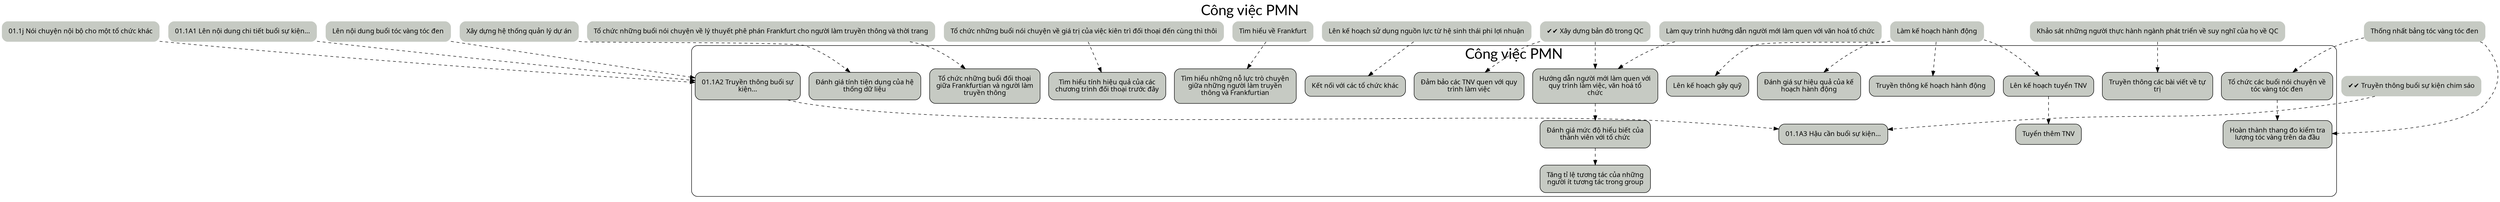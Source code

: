 digraph "masterGraph"{

overlap=false
style=rounded
// ranksep="0.4";
label="Công việc PMN";
//sep=10
fontsize = 30
labelloc="t";
fontname="Lato";
//NODES
//====================


node [ shape=plaintext style="filled, rounded" fontname="SVN-Avo" margin=0.2 fillcolor="#c6cac3" ] //Reset style

//All masterGraph nodes

node [ shape=plaintext style="filled, rounded" fontname="SVN-Avo" margin=0.2 fillcolor="#c6cac3" ]

node [ shape=plaintext style="filled, rounded" fontname="SVN-Avo" margin=0.2 fillcolor="#c6cac3" ] //Reset style

//All Công việc thành phần nodes

node [ shape=polygon ]

node [ shape=plaintext style="filled, rounded" fontname="SVN-Avo" margin=0.2 fillcolor="#c6cac3" ] //Reset style

//All next nodes
subgraph cluster_next{


node [ shape=polygon ]
"01.1A3 Hậu cần buổi sự kiện..." [ label = "01.1A3 Hậu cần buổi sự kiện..." ] 
"01.1A2 Truyền thông buổi sự kiện..." [ label = "01.1A2 Truyền thông buổi sự\nkiện..." ] 
"01.1A2 Truyền thông buổi sự kiện..." [ label = "01.1A2 Truyền thông buổi sự\nkiện..." ] 
"Tổ chức các buổi nói chuyện về tóc vàng tóc đen" [ label = "Tổ chức các buổi nói chuyện về\ntóc vàng tóc đen" ] 
"Hoàn thành thang đo kiểm tra lượng tóc vàng trên da đầu" [ label = "Hoàn thành thang đo kiểm tra\nlượng tóc vàng trên da đầu" ] 
"Đánh giá tính tiện dụng của hệ thống dữ liệu" [ label = "Đánh giá tính tiện dụng của hệ\nthống dữ liệu" ] 
"01.1A3 Hậu cần buổi sự kiện..." [ label = "01.1A3 Hậu cần buổi sự kiện..." ] 
"Tổ chức những buổi đối thoại giữa Frankfurtian và người làm truyền thông" [ label = "Tổ chức những buổi đối thoại\ngiữa Frankfurtian và người làm\ntruyền thông" ] 
"01.1A2 Truyền thông buổi sự kiện..." [ label = "01.1A2 Truyền thông buổi sự\nkiện..." ] 
"Tìm hiểu tính hiệu quả của các chương trình đối thoại trước đây" [ label = "Tìm hiểu tính hiệu quả của các\nchương trình đối thoại trước đây" ] 
"Hoàn thành thang đo kiểm tra lượng tóc vàng trên da đầu" [ label = "Hoàn thành thang đo kiểm tra\nlượng tóc vàng trên da đầu" ] 
"Tìm hiểu những nỗ lực trò chuyện giữa những người làm truyền thông và Frankfurtian" [ label = "Tìm hiểu những nỗ lực trò chuyện\ngiữa những người làm truyền\nthông và Frankfurtian" ] 
"Đảm bảo các TNV quen với quy trình làm việc" [ label = "Đảm bảo các TNV quen với quy\ntrình làm việc" ] 
"Hướng dẫn người mới làm quen với quy trình làm việc, văn hoá tổ chức" [ label = "Hướng dẫn người mới làm quen với\nquy trình làm việc, văn hoá tổ\nchức" ] 
"Kết nối với các tổ chức khác" [ label = "Kết nối với các tổ chức khác" ] 
"Truyền thông kế hoạch hành động " [ label = "Truyền thông kế hoạch hành động " ] 
"Đánh giá sự hiệu quả của kế hoạch hành động" [ label = "Đánh giá sự hiệu quả của kế\nhoạch hành động" ] 
"Lên kế hoạch gây quỹ" [ label = "Lên kế hoạch gây quỹ" ] 
"Lên kế hoạch tuyển TNV" [ label = "Lên kế hoạch tuyển TNV" ] 
"Tuyển thêm TNV" [ label = "Tuyển thêm TNV" ] 
"Hướng dẫn người mới làm quen với quy trình làm việc, văn hoá tổ chức" [ label = "Hướng dẫn người mới làm quen với\nquy trình làm việc, văn hoá tổ\nchức" ] 
"Đánh giá mức độ hiểu biết của thành viên với tổ chức" [ label = "Đánh giá mức độ hiểu biết của\nthành viên với tổ chức" ] 
"Tăng tỉ lệ tương tác của những người ít tương tác trong group" [ label = "Tăng tỉ lệ tương tác của những\nngười ít tương tác trong group" ] 
"Truyền thông các bài viết về tự trị" [ label = "Truyền thông các bài viết về tự\ntrị" ] 
}


//EDGES
//====================

edge [ penwidth=1 ] //Reset style

//All masterGraph edges

edge [ penwidth=1 ]

edge [ penwidth=1 ] //Reset style

//All Công việc thành phần edges

edge [ penwidth=1 style=solid ]

edge [ penwidth=1 ] //Reset style

//All next edges

edge [ penwidth=1 style=dashed ]
"01.1A2 Truyền thông buổi sự kiện..." -> "01.1A3 Hậu cần buổi sự kiện..."
"01.1j Nói chuyện nội bộ cho một tổ chức khác" -> "01.1A2 Truyền thông buổi sự kiện..."
"01.1A1 Lên nội dung chi tiết buổi sự kiện..." -> "01.1A2 Truyền thông buổi sự kiện..."
"Thống nhất bảng tóc vàng tóc đen" -> "Tổ chức các buổi nói chuyện về tóc vàng tóc đen"
"Thống nhất bảng tóc vàng tóc đen" -> "Hoàn thành thang đo kiểm tra lượng tóc vàng trên da đầu"
"Xây dựng hệ thống quản lý dự án" -> "Đánh giá tính tiện dụng của hệ thống dữ liệu"
"✔✔ Truyền thông buổi sự kiện chim sáo" -> "01.1A3 Hậu cần buổi sự kiện..."
"Tổ chức những buổi nói chuyện về lý thuyết phê phán Frankfurt cho người làm truyền thông và thời trang" -> "Tổ chức những buổi đối thoại giữa Frankfurtian và người làm truyền thông"
"Lên nội dung buổi tóc vàng tóc đen" -> "01.1A2 Truyền thông buổi sự kiện..."
"Tổ chức những buổi nói chuyện về giá trị của việc kiên trì đối thoại đến cùng thì thôi" -> "Tìm hiểu tính hiệu quả của các chương trình đối thoại trước đây"
"Tổ chức các buổi nói chuyện về tóc vàng tóc đen" -> "Hoàn thành thang đo kiểm tra lượng tóc vàng trên da đầu"
"Tìm hiểu về Frankfurt" -> "Tìm hiểu những nỗ lực trò chuyện giữa những người làm truyền thông và Frankfurtian"
"✔✔ Xây dựng bản đồ trong QC" -> "Đảm bảo các TNV quen với quy trình làm việc"
"✔✔ Xây dựng bản đồ trong QC" -> "Hướng dẫn người mới làm quen với quy trình làm việc, văn hoá tổ chức"
"Lên kế hoạch sử dụng nguồn lực từ hệ sinh thái phi lợi nhuận" -> "Kết nối với các tổ chức khác"
"Làm kế hoạch hành động" -> "Truyền thông kế hoạch hành động "
"Làm kế hoạch hành động" -> "Đánh giá sự hiệu quả của kế hoạch hành động"
"Làm kế hoạch hành động" -> "Lên kế hoạch gây quỹ"
"Làm kế hoạch hành động" -> "Lên kế hoạch tuyển TNV"
"Lên kế hoạch tuyển TNV" -> "Tuyển thêm TNV"
"Làm quy trình hướng dẫn người mới làm quen với văn hoá tổ chức" -> "Hướng dẫn người mới làm quen với quy trình làm việc, văn hoá tổ chức"
"Hướng dẫn người mới làm quen với quy trình làm việc, văn hoá tổ chức" -> "Đánh giá mức độ hiểu biết của thành viên với tổ chức"
"Đánh giá mức độ hiểu biết của thành viên với tổ chức" -> "Tăng tỉ lệ tương tác của những người ít tương tác trong group"
"Khảo sát những người thực hành ngành phát triển về suy nghĩ của họ về QC" -> "Truyền thông các bài viết về tự trị"

}